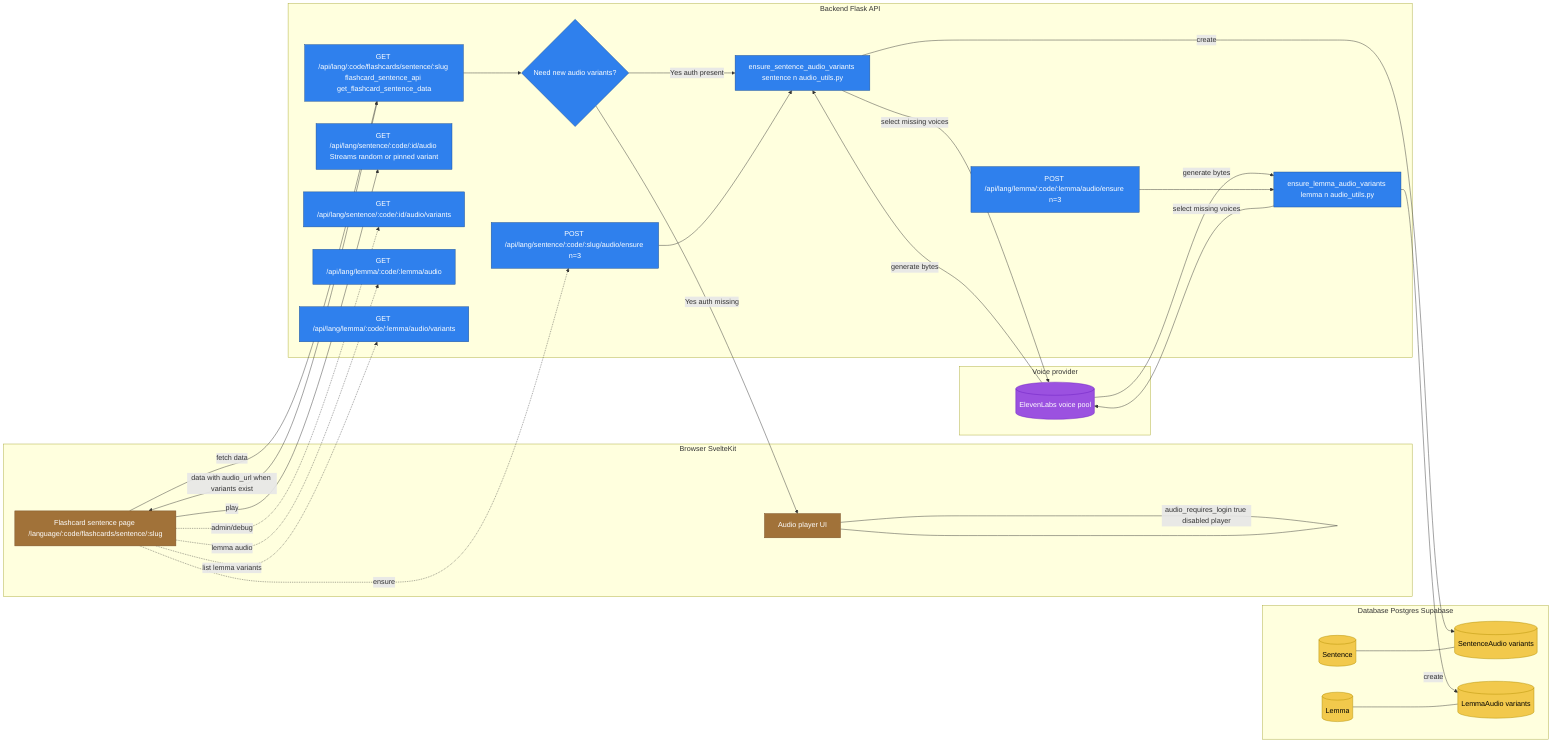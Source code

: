 %% Diagram: Audio variants flow (sentences & lemmas)
%% Context / prompt for regeneration:
%% Create a concise flowchart showing how sentence and lemma audio variants are ensured and streamed.
%% Focus on: frontend flashcard sentence page -> backend flashcard API -> audio utils ensure_*_audio_variants -> DB variants -> audio stream endpoint.
%% Key functions and routes referenced:
%% - backend/utils/audio_utils.py: ensure_sentence_audio_variants, ensure_lemma_audio_variants
%% - backend/utils/flashcard_utils.py: get_flashcard_sentence_data
%% - backend/views/sentence_api.py: GET /api/lang/sentence/{lang}/{id}/audio, GET /api/lang/sentence/{lang}/{id}/audio/variants, POST /api/lang/sentence/{lang}/{slug}/audio/ensure?n=3
%% - backend/views/lemma_api.py: GET /api/lang/lemma/{lang}/{lemma}/audio, GET /api/lang/lemma/{lang}/{lemma}/audio/variants, POST /api/lang/lemma/{lang}/{lemma}/audio/ensure?n=3
%% - frontend route: /language/{target_language_code}/flashcards/sentence/{slug} uses FLASHCARD_API_FLASHCARD_SENTENCE_API (/api/lang/{target_language_code}/flashcards/sentence/{slug})
%% - Behavior: if auth required to generate new audio, frontend gets audio_requires_login=true and a disabled player until login.
%% Reference commit: cb03e16 (feat: update flashcard/learn/lemma/sentence APIs and utils for audio variants)
%% URL: https://github.com/spideryarn/hellozenno/commit/cb03e1689a26e9b50cf4668ca1bec48362b5dc20

%%{init: {'theme':'default'}}%%
flowchart LR
  %% Systems
  subgraph BROWSER[Browser SvelteKit]
    F1[Flashcard sentence page /language/:code/flashcards/sentence/:slug]:::browser
    F2[Audio player UI]:::browser
  end

  subgraph BACKEND[Backend Flask API]
    A1[GET /api/lang/:code/flashcards/sentence/:slug flashcard_sentence_api get_flashcard_sentence_data]:::backend
    A2{Need new audio variants?}:::backend
    U1[ensure_sentence_audio_variants sentence n audio_utils.py]:::backend
    L1[ensure_lemma_audio_variants lemma n audio_utils.py]:::backend
    A3[POST /api/lang/sentence/:code/:slug/audio/ensure n=3]:::backend
    A4[GET /api/lang/sentence/:code/:id/audio Streams random or pinned variant]:::backend
    A5[GET /api/lang/sentence/:code/:id/audio/variants]:::backend
    A6[POST /api/lang/lemma/:code/:lemma/audio/ensure n=3]:::backend
    A7[GET /api/lang/lemma/:code/:lemma/audio]:::backend
    A8[GET /api/lang/lemma/:code/:lemma/audio/variants]:::backend
  end

  subgraph DB[Database Postgres Supabase]
    D1[(Sentence)]:::db
    D2[(SentenceAudio variants)]:::db
    D3[(Lemma)]:::db
    D4[(LemmaAudio variants)]:::db
  end

  subgraph VENDOR[Voice provider]
    V1[(ElevenLabs voice pool)]:::vendor
  end

  %% Primary sentence flow
  F1 -->|fetch data| A1
  A1 --> A2
  A2 -- Yes auth present --> U1
  A2 -- Yes auth missing --> F2
  F2 ---|audio_requires_login true disabled player| F2

  U1 -->|select missing voices| V1
  V1 -->|generate bytes| U1
  U1 -->|create| D2
  D1 --- D2
  A1 -->|data with audio_url when variants exist| F1
  F1 -->|play| A4

  %% Sentence variants listing
  F1 -. admin/debug .-> A5

  %% Explicit ensure via API (admin action)
  F1 -. ensure .-> A3 --> U1

  %% Lemma flows (analogous)
  L1 -->|select missing voices| V1
  V1 -->|generate bytes| L1
  L1 -->|create| D4
  D3 --- D4
  A6 --> L1
  F1 -. lemma audio .-> A7
  F1 -. list lemma variants .-> A8

  %% Classes / styling
  classDef browser fill:#a17239,color:#fff,stroke:#754c24,stroke-width:1px
  classDef backend fill:#2f80ed,color:#fff,stroke:#1b4d90,stroke-width:1px
  classDef db fill:#f2c94c,color:#000,stroke:#b38f00,stroke-width:1px
  classDef vendor fill:#9b51e0,color:#fff,stroke:#6a1fbf,stroke-width:1px

  %% Notes
  %% - A1 may set audio_requires_login=true if U1 needs to create new variants and no user is authenticated.
  %% - A4 returns audio stream; headers include X-Voice-Name, X-Voice-Variant-Id, X-Audio-Provider.
  %% - A3/A6 return JSON: { created, total } after ensuring variants.
  %% - get_flashcard_sentence_data falls back to existing variants list when generation errors occur.